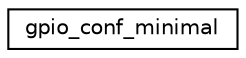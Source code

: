 digraph "Graphical Class Hierarchy"
{
 // LATEX_PDF_SIZE
  edge [fontname="Helvetica",fontsize="10",labelfontname="Helvetica",labelfontsize="10"];
  node [fontname="Helvetica",fontsize="10",shape=record];
  rankdir="LR";
  Node0 [label="gpio_conf_minimal",height=0.2,width=0.4,color="black", fillcolor="white", style="filled",URL="$uniongpio__conf__minimal.html",tooltip="Public members of gpio_conf_t"];
}
